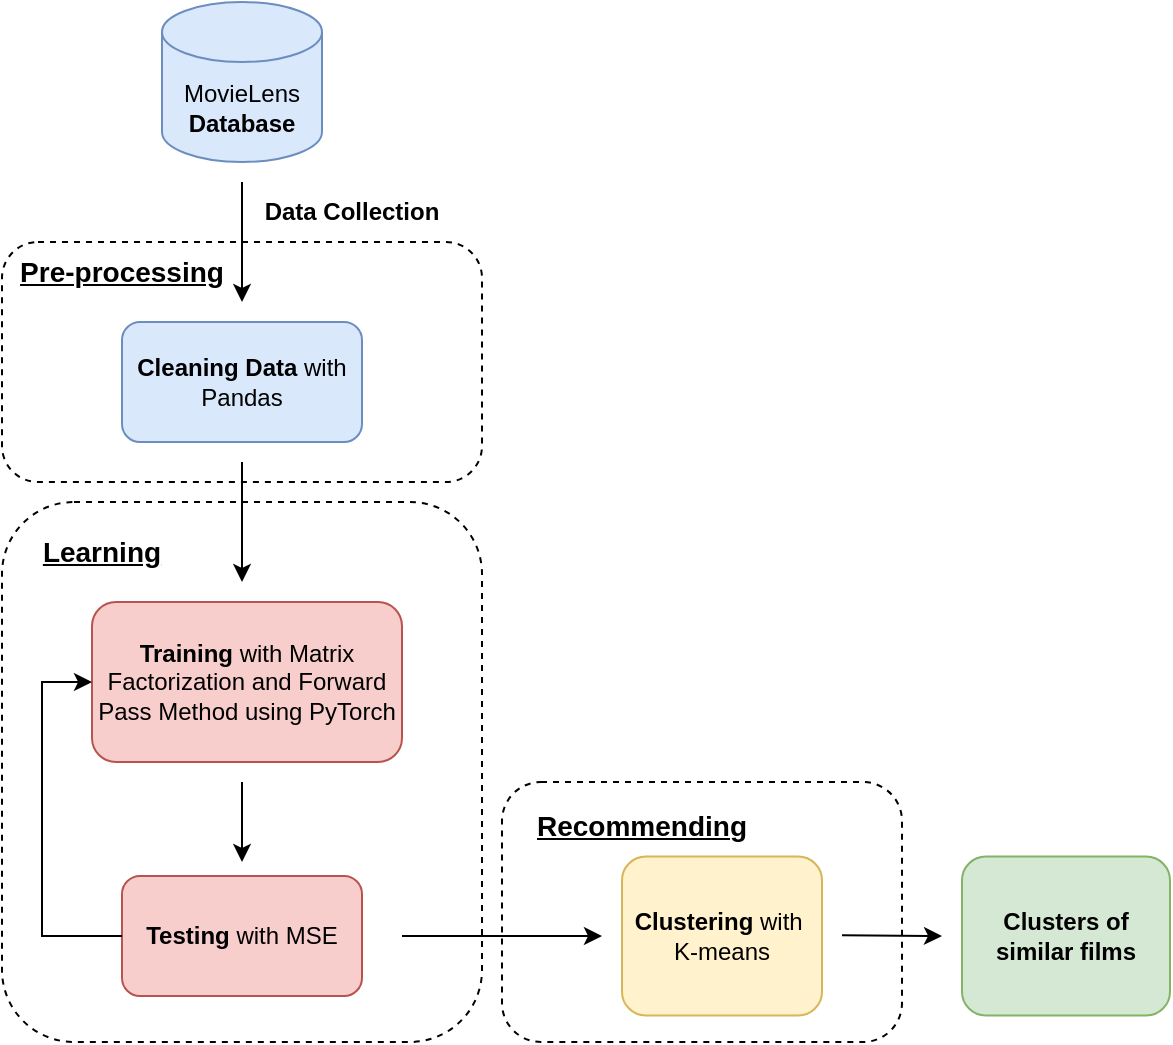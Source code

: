 <mxfile version="24.9.2">
  <diagram name="Página-1" id="-jA_Ygsc_Kxg8c8uOxrb">
    <mxGraphModel dx="431" dy="791" grid="1" gridSize="10" guides="1" tooltips="1" connect="1" arrows="1" fold="1" page="1" pageScale="1" pageWidth="827" pageHeight="1169" math="0" shadow="0">
      <root>
        <mxCell id="0" />
        <mxCell id="1" parent="0" />
        <mxCell id="ZHV_UGkfxWX4UwdwZeuc-1" value="" style="rounded=1;whiteSpace=wrap;html=1;dashed=1;fillColor=none;" parent="1" vertex="1">
          <mxGeometry y="270" width="240" height="270" as="geometry" />
        </mxCell>
        <mxCell id="ZHV_UGkfxWX4UwdwZeuc-2" value="" style="rounded=1;whiteSpace=wrap;html=1;dashed=1;fillColor=none;" parent="1" vertex="1">
          <mxGeometry x="250" y="410" width="200" height="130" as="geometry" />
        </mxCell>
        <mxCell id="ZHV_UGkfxWX4UwdwZeuc-3" value="" style="rounded=1;whiteSpace=wrap;html=1;dashed=1;fillColor=none;" parent="1" vertex="1">
          <mxGeometry y="140" width="240" height="120" as="geometry" />
        </mxCell>
        <mxCell id="ZHV_UGkfxWX4UwdwZeuc-4" value="MovieLens &lt;b&gt;Database&lt;/b&gt;" style="shape=cylinder3;whiteSpace=wrap;html=1;boundedLbl=1;backgroundOutline=1;size=15;fillColor=#dae8fc;strokeColor=#6c8ebf;" parent="1" vertex="1">
          <mxGeometry x="80" y="20" width="80" height="80" as="geometry" />
        </mxCell>
        <mxCell id="ZHV_UGkfxWX4UwdwZeuc-5" value="&lt;b&gt;Data Collection&lt;/b&gt;" style="text;html=1;align=center;verticalAlign=middle;whiteSpace=wrap;rounded=0;" parent="1" vertex="1">
          <mxGeometry x="130" y="110" width="90" height="30" as="geometry" />
        </mxCell>
        <mxCell id="ZHV_UGkfxWX4UwdwZeuc-6" value="&lt;b&gt;Clusters of similar films&lt;/b&gt;" style="rounded=1;whiteSpace=wrap;html=1;fillColor=#d5e8d4;strokeColor=#82b366;" parent="1" vertex="1">
          <mxGeometry x="480" y="447.25" width="104" height="79.5" as="geometry" />
        </mxCell>
        <mxCell id="ZHV_UGkfxWX4UwdwZeuc-7" value="" style="endArrow=classic;html=1;rounded=0;" parent="1" edge="1">
          <mxGeometry width="50" height="50" relative="1" as="geometry">
            <mxPoint x="200" y="487" as="sourcePoint" />
            <mxPoint x="300" y="487" as="targetPoint" />
          </mxGeometry>
        </mxCell>
        <mxCell id="ZHV_UGkfxWX4UwdwZeuc-8" value="&lt;u style=&quot;font-size: 14px;&quot;&gt;&lt;font style=&quot;font-size: 14px;&quot;&gt;Pre-processing&lt;/font&gt;&lt;/u&gt;" style="text;html=1;align=center;verticalAlign=middle;whiteSpace=wrap;rounded=0;fontStyle=1;fontSize=14;" parent="1" vertex="1">
          <mxGeometry y="140" width="120" height="30" as="geometry" />
        </mxCell>
        <mxCell id="ZHV_UGkfxWX4UwdwZeuc-9" value="&lt;u style=&quot;font-size: 14px;&quot;&gt;&lt;font style=&quot;font-size: 14px;&quot;&gt;Learning&lt;/font&gt;&lt;/u&gt;" style="text;html=1;align=center;verticalAlign=middle;whiteSpace=wrap;rounded=0;fontStyle=1;fontSize=14;" parent="1" vertex="1">
          <mxGeometry x="20" y="280" width="60" height="30" as="geometry" />
        </mxCell>
        <mxCell id="ZHV_UGkfxWX4UwdwZeuc-10" value="&lt;u&gt;&lt;font style=&quot;font-size: 14px;&quot;&gt;Recommending&lt;/font&gt;&lt;/u&gt;" style="text;html=1;align=center;verticalAlign=middle;whiteSpace=wrap;rounded=0;fontStyle=1" parent="1" vertex="1">
          <mxGeometry x="290" y="417.25" width="60" height="30" as="geometry" />
        </mxCell>
        <mxCell id="ZHV_UGkfxWX4UwdwZeuc-11" value="&lt;div style=&quot;forced-color-adjust: none;&quot;&gt;&lt;b&gt;Training&amp;nbsp;&lt;/b&gt;with Matrix Factorization and Forward Pass Method using PyTorch&lt;/div&gt;" style="rounded=1;whiteSpace=wrap;html=1;fillColor=#f8cecc;strokeColor=#b85450;" parent="1" vertex="1">
          <mxGeometry x="45" y="320" width="155" height="80" as="geometry" />
        </mxCell>
        <mxCell id="ZHV_UGkfxWX4UwdwZeuc-12" value="&lt;b&gt;Testing&lt;/b&gt;&amp;nbsp;with MSE" style="rounded=1;whiteSpace=wrap;html=1;fillColor=#f8cecc;strokeColor=#b85450;" parent="1" vertex="1">
          <mxGeometry x="60" y="457" width="120" height="60" as="geometry" />
        </mxCell>
        <mxCell id="ZHV_UGkfxWX4UwdwZeuc-13" value="&lt;b&gt;Cleaning Data&amp;nbsp;&lt;/b&gt;with Pandas" style="rounded=1;whiteSpace=wrap;html=1;fillColor=#dae8fc;strokeColor=#6c8ebf;" parent="1" vertex="1">
          <mxGeometry x="60" y="180" width="120" height="60" as="geometry" />
        </mxCell>
        <mxCell id="ZHV_UGkfxWX4UwdwZeuc-14" value="" style="endArrow=classic;html=1;rounded=0;" parent="1" edge="1">
          <mxGeometry width="50" height="50" relative="1" as="geometry">
            <mxPoint x="120" y="110" as="sourcePoint" />
            <mxPoint x="120" y="170" as="targetPoint" />
          </mxGeometry>
        </mxCell>
        <mxCell id="ZHV_UGkfxWX4UwdwZeuc-15" value="" style="endArrow=classic;html=1;rounded=0;" parent="1" edge="1">
          <mxGeometry width="50" height="50" relative="1" as="geometry">
            <mxPoint x="120" y="250" as="sourcePoint" />
            <mxPoint x="120" y="310" as="targetPoint" />
          </mxGeometry>
        </mxCell>
        <mxCell id="ZHV_UGkfxWX4UwdwZeuc-16" value="" style="endArrow=classic;html=1;rounded=0;" parent="1" edge="1">
          <mxGeometry width="50" height="50" relative="1" as="geometry">
            <mxPoint x="120" y="410" as="sourcePoint" />
            <mxPoint x="120" y="450" as="targetPoint" />
          </mxGeometry>
        </mxCell>
        <mxCell id="ZHV_UGkfxWX4UwdwZeuc-17" value="&lt;b&gt;Clustering&lt;/b&gt;&amp;nbsp;with&amp;nbsp;&lt;div&gt;K-means&lt;/div&gt;" style="rounded=1;whiteSpace=wrap;html=1;fillColor=#fff2cc;strokeColor=#d6b656;" parent="1" vertex="1">
          <mxGeometry x="310" y="447.25" width="100" height="79.5" as="geometry" />
        </mxCell>
        <mxCell id="ZHV_UGkfxWX4UwdwZeuc-18" value="" style="endArrow=classic;html=1;rounded=0;" parent="1" edge="1">
          <mxGeometry width="50" height="50" relative="1" as="geometry">
            <mxPoint x="420" y="486.66" as="sourcePoint" />
            <mxPoint x="470" y="487" as="targetPoint" />
          </mxGeometry>
        </mxCell>
        <mxCell id="ZHV_UGkfxWX4UwdwZeuc-19" value="" style="endArrow=classic;html=1;rounded=0;exitX=0;exitY=0.5;exitDx=0;exitDy=0;entryX=0;entryY=0.5;entryDx=0;entryDy=0;" parent="1" source="ZHV_UGkfxWX4UwdwZeuc-12" target="ZHV_UGkfxWX4UwdwZeuc-11" edge="1">
          <mxGeometry width="50" height="50" relative="1" as="geometry">
            <mxPoint x="20" y="467" as="sourcePoint" />
            <mxPoint x="20" y="507" as="targetPoint" />
            <Array as="points">
              <mxPoint x="20" y="487" />
              <mxPoint x="20" y="360" />
            </Array>
          </mxGeometry>
        </mxCell>
      </root>
    </mxGraphModel>
  </diagram>
</mxfile>

